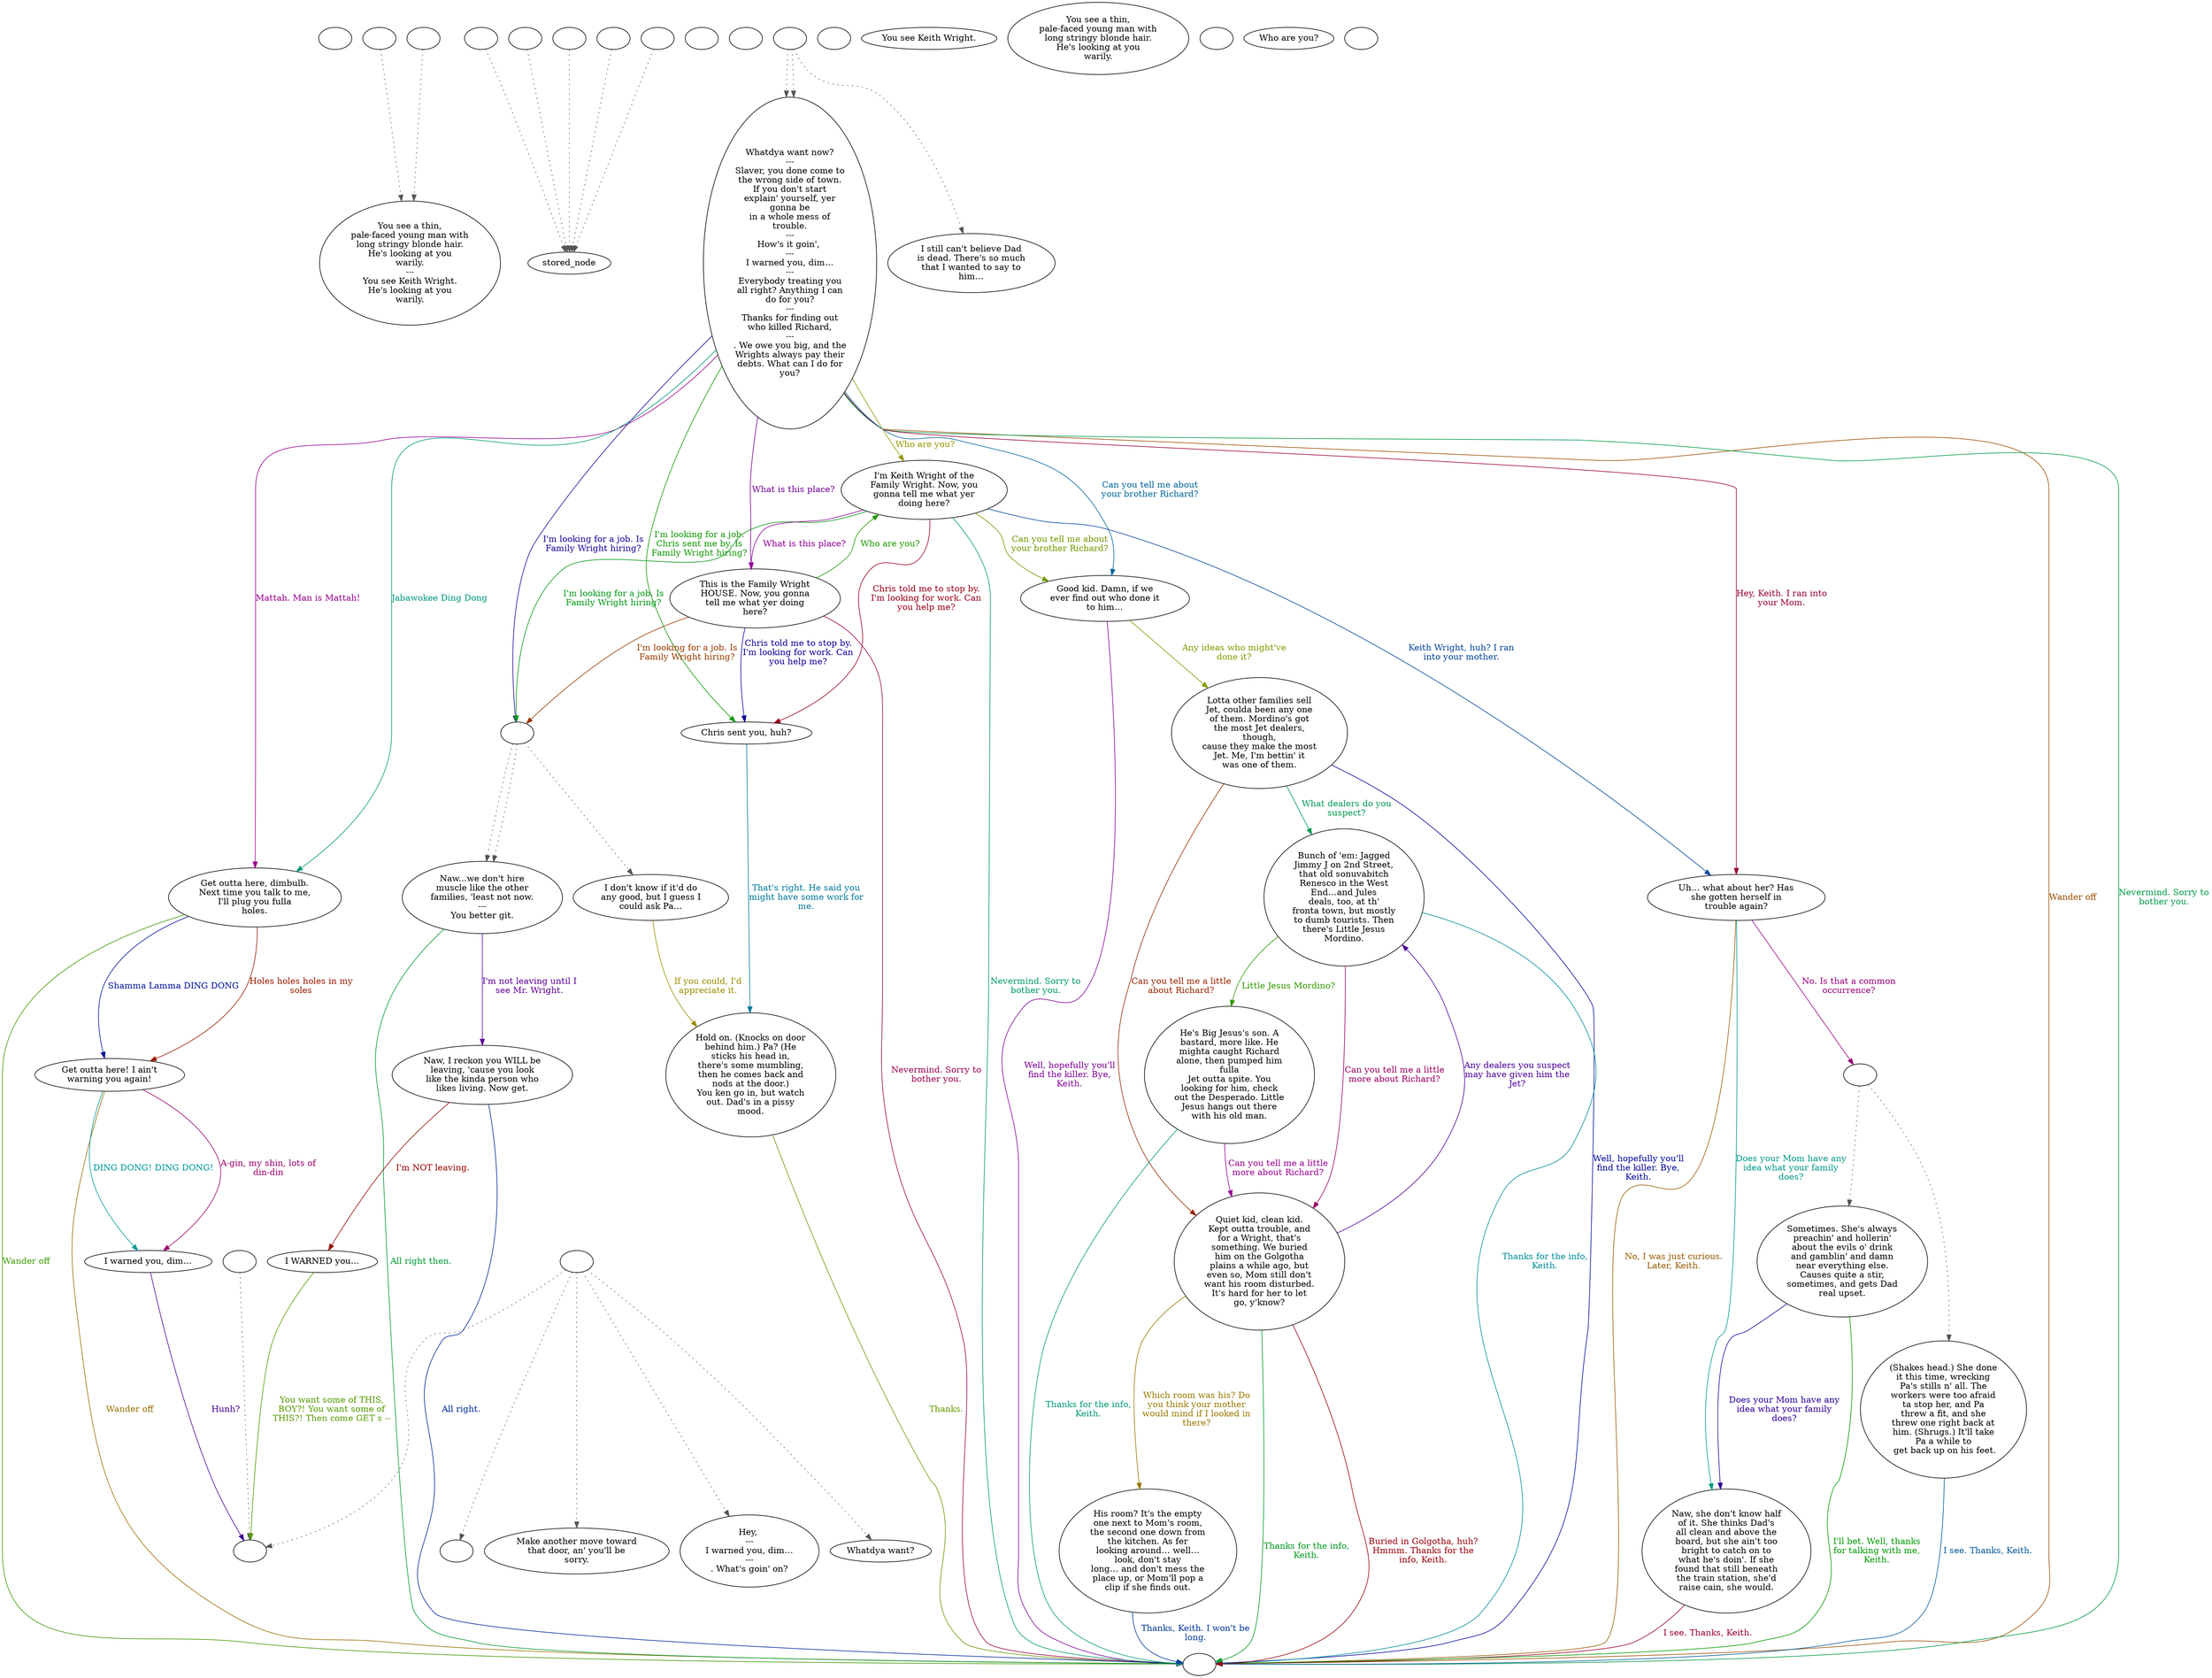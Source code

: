 digraph ncKeiWri {
  "checkPartyMembersNearDoor" [style=filled       fillcolor="#FFFFFF"       color="#000000"]
  "checkPartyMembersNearDoor" [label=""]
  "ChooseFromList" [style=filled       fillcolor="#FFFFFF"       color="#000000"]
  "ChooseFromList" [label="You see a thin,\npale-faced young man with\nlong stringy blonde hair.\nHe's looking at you\nwarily.\n---\nYou see Keith Wright.\nHe's looking at you\nwarily."]
  "CLICK_PREV" [style=filled       fillcolor="#FFFFFF"       color="#000000"]
  "CLICK_PREV" -> "ChooseFromList" [style=dotted color="#555555"]
  "CLICK_PREV" [label=""]
  "CLICK_0" [style=filled       fillcolor="#FFFFFF"       color="#000000"]
  "CLICK_0" -> "stored_node" [style=dotted color="#555555"]
  "CLICK_0" [label=""]
  "CLICK_1" [style=filled       fillcolor="#FFFFFF"       color="#000000"]
  "CLICK_1" -> "stored_node" [style=dotted color="#555555"]
  "CLICK_1" [label=""]
  "CLICK_2" [style=filled       fillcolor="#FFFFFF"       color="#000000"]
  "CLICK_2" -> "stored_node" [style=dotted color="#555555"]
  "CLICK_2" [label=""]
  "CLICK_3" [style=filled       fillcolor="#FFFFFF"       color="#000000"]
  "CLICK_3" -> "stored_node" [style=dotted color="#555555"]
  "CLICK_3" [label=""]
  "CLICK_4" [style=filled       fillcolor="#FFFFFF"       color="#000000"]
  "CLICK_4" -> "stored_node" [style=dotted color="#555555"]
  "CLICK_4" [label=""]
  "CLICK_MORE" [style=filled       fillcolor="#FFFFFF"       color="#000000"]
  "CLICK_MORE" -> "ChooseFromList" [style=dotted color="#555555"]
  "CLICK_MORE" [label=""]
  "start" [style=filled       fillcolor="#FFFFFF"       color="#000000"]
  "start" [label=""]
  "critter_p_proc" [style=filled       fillcolor="#FFFFFF"       color="#000000"]
  "critter_p_proc" [label=""]
  "pickup_p_proc" [style=filled       fillcolor="#FFFFFF"       color="#000000"]
  "pickup_p_proc" -> "Node998" [style=dotted color="#555555"]
  "pickup_p_proc" [label=""]
  "talk_p_proc" [style=filled       fillcolor="#FFFFFF"       color="#000000"]
  "talk_p_proc" -> "Node005" [style=dotted color="#555555"]
  "talk_p_proc" -> "Node006" [style=dotted color="#555555"]
  "talk_p_proc" -> "Node006" [style=dotted color="#555555"]
  "talk_p_proc" [label=""]
  "destroy_p_proc" [style=filled       fillcolor="#FFFFFF"       color="#000000"]
  "destroy_p_proc" [label=""]
  "look_at_p_proc" [style=filled       fillcolor="#FFFFFF"       color="#000000"]
  "look_at_p_proc" [label="You see Keith Wright."]
  "description_p_proc" [style=filled       fillcolor="#FFFFFF"       color="#000000"]
  "description_p_proc" [label="You see a thin,\npale-faced young man with\nlong stringy blonde hair.\nHe's looking at you\nwarily."]
  "use_skill_on_p_proc" [style=filled       fillcolor="#FFFFFF"       color="#000000"]
  "use_skill_on_p_proc" [label=""]
  "damage_p_proc" [style=filled       fillcolor="#FFFFFF"       color="#000000"]
  "damage_p_proc" [label="Who are you?"]
  "map_enter_p_proc" [style=filled       fillcolor="#FFFFFF"       color="#000000"]
  "map_enter_p_proc" [label=""]
  "timed_event_p_proc" [style=filled       fillcolor="#FFFFFF"       color="#000000"]
  "timed_event_p_proc" -> "Node004" [style=dotted color="#555555"]
  "timed_event_p_proc" -> "Node998" [style=dotted color="#555555"]
  "timed_event_p_proc" -> "Node003" [style=dotted color="#555555"]
  "timed_event_p_proc" -> "Node002" [style=dotted color="#555555"]
  "timed_event_p_proc" -> "Node001" [style=dotted color="#555555"]
  "timed_event_p_proc" [label=""]
  "Node998" [style=filled       fillcolor="#FFFFFF"       color="#000000"]
  "Node998" [label=""]
  "Node999" [style=filled       fillcolor="#FFFFFF"       color="#000000"]
  "Node999" [label=""]
  "Node001" [style=filled       fillcolor="#FFFFFF"       color="#000000"]
  "Node001" [label=""]
  "Node002" [style=filled       fillcolor="#FFFFFF"       color="#000000"]
  "Node002" [label="Whatdya want?"]
  "Node003" [style=filled       fillcolor="#FFFFFF"       color="#000000"]
  "Node003" [label="Hey, \n---\nI warned you, dim…\n---\n. What's goin' on?"]
  "Node004" [style=filled       fillcolor="#FFFFFF"       color="#000000"]
  "Node004" [label="Make another move toward\nthat door, an' you'll be\nsorry."]
  "Node005" [style=filled       fillcolor="#FFFFFF"       color="#000000"]
  "Node005" [label="I still can't believe Dad\nis dead. There's so much\nthat I wanted to say to\nhim…"]
  "Node006" [style=filled       fillcolor="#FFFFFF"       color="#000000"]
  "Node006" [label="Whatdya want now?\n---\nSlaver, you done come to\nthe wrong side of town.\nIf you don't start\nexplain' yourself, yer\ngonna be\nin a whole mess of\ntrouble.\n---\nHow's it goin', \n---\nI warned you, dim…\n---\nEverybody treating you\nall right? Anything I can\ndo for you?\n---\nThanks for finding out\nwho killed Richard,\n---\n. We owe you big, and the\nWrights always pay their\ndebts. What can I do for\nyou?"]
  "Node006" -> "Node007" [label="Mattah. Man is Mattah!" color="#99008B" fontcolor="#99008B"]
  "Node006" -> "Node007" [label="Jabawokee Ding Dong" color="#00997A" fontcolor="#00997A"]
  "Node006" -> "Node999" [label="Wander off" color="#994D00" fontcolor="#994D00"]
  "Node006" -> "Node990" [label="I'm looking for a job. Is\nFamily Wright hiring?" color="#210099" fontcolor="#210099"]
  "Node006" -> "Node012" [label="I'm looking for a job.\nChris sent me by. Is\nFamily Wright hiring?" color="#0C9900" fontcolor="#0C9900"]
  "Node006" -> "Node017" [label="Hey, Keith. I ran into\nyour Mom." color="#990039" fontcolor="#990039"]
  "Node006" -> "Node021" [label="Can you tell me about\nyour brother Richard?" color="#006599" fontcolor="#006599"]
  "Node006" -> "Node010" [label="Who are you?" color="#929900" fontcolor="#929900"]
  "Node006" -> "Node011" [label="What is this place?" color="#740099" fontcolor="#740099"]
  "Node006" -> "Node999" [label="Nevermind. Sorry to\nbother you." color="#009947" fontcolor="#009947"]
  "Node007" [style=filled       fillcolor="#FFFFFF"       color="#000000"]
  "Node007" [label="Get outta here, dimbulb.\nNext time you talk to me,\nI'll plug you fulla\nholes."]
  "Node007" -> "Node008" [label="Holes holes holes in my\nsoles" color="#991A00" fontcolor="#991A00"]
  "Node007" -> "Node008" [label="Shamma Lamma DING DONG" color="#001299" fontcolor="#001299"]
  "Node007" -> "Node999" [label="Wander off" color="#3F9900" fontcolor="#3F9900"]
  "Node008" [style=filled       fillcolor="#FFFFFF"       color="#000000"]
  "Node008" [label="Get outta here! I ain't\nwarning you again!"]
  "Node008" -> "Node009" [label="A-gin, my shin, lots of\ndin-din" color="#99006C" fontcolor="#99006C"]
  "Node008" -> "Node009" [label="DING DONG! DING DONG!" color="#009899" fontcolor="#009899"]
  "Node008" -> "Node999" [label="Wander off" color="#996D00" fontcolor="#996D00"]
  "Node009" [style=filled       fillcolor="#FFFFFF"       color="#000000"]
  "Node009" [label="I warned you, dim…"]
  "Node009" -> "Node998" [label="Hunh?" color="#400099" fontcolor="#400099"]
  "Node010" [style=filled       fillcolor="#FFFFFF"       color="#000000"]
  "Node010" [label="I'm Keith Wright of the\nFamily Wright. Now, you\ngonna tell me what yer\ndoing here?"]
  "Node010" -> "Node990" [label="I'm looking for a job. Is\nFamily Wright hiring?" color="#009914" fontcolor="#009914"]
  "Node010" -> "Node012" [label="Chris told me to stop by.\nI'm looking for work. Can\nyou help me?" color="#990019" fontcolor="#990019"]
  "Node010" -> "Node017" [label="Keith Wright, huh? I ran\ninto your mother." color="#004699" fontcolor="#004699"]
  "Node010" -> "Node021" [label="Can you tell me about\nyour brother Richard?" color="#729900" fontcolor="#729900"]
  "Node010" -> "Node011" [label="What is this place?" color="#930099" fontcolor="#930099"]
  "Node010" -> "Node999" [label="Nevermind. Sorry to\nbother you." color="#009967" fontcolor="#009967"]
  "Node011" [style=filled       fillcolor="#FFFFFF"       color="#000000"]
  "Node011" [label="This is the Family Wright\nHOUSE. Now, you gonna\ntell me what yer doing\nhere?"]
  "Node011" -> "Node990" [label="I'm looking for a job. Is\nFamily Wright hiring?" color="#993A00" fontcolor="#993A00"]
  "Node011" -> "Node012" [label="Chris told me to stop by.\nI'm looking for work. Can\nyou help me?" color="#0D0099" fontcolor="#0D0099"]
  "Node011" -> "Node010" [label="Who are you?" color="#1F9900" fontcolor="#1F9900"]
  "Node011" -> "Node999" [label="Nevermind. Sorry to\nbother you." color="#99004C" fontcolor="#99004C"]
  "Node012" [style=filled       fillcolor="#FFFFFF"       color="#000000"]
  "Node012" [label="Chris sent you, huh?"]
  "Node012" -> "Node026" [label="That's right. He said you\nmight have some work for\nme." color="#007999" fontcolor="#007999"]
  "Node013" [style=filled       fillcolor="#FFFFFF"       color="#000000"]
  "Node013" [label="I don't know if it'd do\nany good, but I guess I\ncould ask Pa…"]
  "Node013" -> "Node026" [label="If you could, I'd\nappreciate it." color="#998D00" fontcolor="#998D00"]
  "Node014" [style=filled       fillcolor="#FFFFFF"       color="#000000"]
  "Node014" [label="Naw...we don't hire\nmuscle like the other\nfamilies, 'least not now.\n---\nYou better git."]
  "Node014" -> "Node015" [label="I'm not leaving until I\nsee Mr. Wright." color="#600099" fontcolor="#600099"]
  "Node014" -> "Node999" [label="All right then." color="#009933" fontcolor="#009933"]
  "Node015" [style=filled       fillcolor="#FFFFFF"       color="#000000"]
  "Node015" [label="Naw, I reckon you WILL be\nleaving, 'cause you look\nlike the kinda person who\nlikes living. Now get."]
  "Node015" -> "Node016" [label="I'm NOT leaving." color="#990700" fontcolor="#990700"]
  "Node015" -> "Node999" [label="All right." color="#002699" fontcolor="#002699"]
  "Node016" [style=filled       fillcolor="#FFFFFF"       color="#000000"]
  "Node016" [label="I WARNED you…"]
  "Node016" -> "Node998" [label="You want some of THIS,\nBOY?! You want some of\nTHIS?! Then come GET s --" color="#539900" fontcolor="#539900"]
  "Node017" [style=filled       fillcolor="#FFFFFF"       color="#000000"]
  "Node017" [label="Uh… what about her? Has\nshe gotten herself in\ntrouble again?"]
  "Node017" -> "Node989" [label="No. Is that a common\noccurrence?" color="#99007F" fontcolor="#99007F"]
  "Node017" -> "Node019" [label="Does your Mom have any\nidea what your family\ndoes?" color="#009986" fontcolor="#009986"]
  "Node017" -> "Node999" [label="No, I was just curious.\nLater, Keith." color="#995900" fontcolor="#995900"]
  "Node018" [style=filled       fillcolor="#FFFFFF"       color="#000000"]
  "Node018" [label="Sometimes. She's always\npreachin' and hollerin'\nabout the evils o' drink\nand gamblin' and damn\nnear everything else.\nCauses quite a stir,\nsometimes, and gets Dad\nreal upset."]
  "Node018" -> "Node019" [label="Does your Mom have any\nidea what your family\ndoes?" color="#2D0099" fontcolor="#2D0099"]
  "Node018" -> "Node999" [label="I'll bet. Well, thanks\nfor talking with me,\nKeith." color="#009900" fontcolor="#009900"]
  "Node019" [style=filled       fillcolor="#FFFFFF"       color="#000000"]
  "Node019" [label="Naw, she don't know half\nof it. She thinks Dad's\nall clean and above the\nboard, but she ain't too\nbright to catch on to\nwhat he's doin'. If she\nfound that still beneath\nthe train station, she'd\nraise cain, she would."]
  "Node019" -> "Node999" [label="I see. Thanks, Keith." color="#99002C" fontcolor="#99002C"]
  "Node020" [style=filled       fillcolor="#FFFFFF"       color="#000000"]
  "Node020" [label="(Shakes head.) She done\nit this time, wrecking\nPa's stills n' all. The\nworkers were too afraid\nta stop her, and Pa\nthrew a fit, and she\nthrew one right back at\nhim. (Shrugs.) It'll take\nPa a while to\n get back up on his feet."]
  "Node020" -> "Node999" [label="I see. Thanks, Keith." color="#005999" fontcolor="#005999"]
  "Node021" [style=filled       fillcolor="#FFFFFF"       color="#000000"]
  "Node021" [label="Good kid. Damn, if we\never find out who done it\nto him…"]
  "Node021" -> "Node022" [label="Any ideas who might've\ndone it?" color="#869900" fontcolor="#869900"]
  "Node021" -> "Node999" [label="Well, hopefully you'll\nfind the killer. Bye,\nKeith." color="#800099" fontcolor="#800099"]
  "Node022" [style=filled       fillcolor="#FFFFFF"       color="#000000"]
  "Node022" [label="Lotta other families sell\nJet, coulda been any one\nof them. Mordino's got\nthe most Jet dealers,\nthough,\ncause they make the most\nJet. Me, I'm bettin' it\nwas one of them."]
  "Node022" -> "Node023" [label="What dealers do you\nsuspect?" color="#009953" fontcolor="#009953"]
  "Node022" -> "Node024" [label="Can you tell me a little\nabout Richard?" color="#992600" fontcolor="#992600"]
  "Node022" -> "Node999" [label="Well, hopefully you'll\nfind the killer. Bye,\nKeith." color="#000699" fontcolor="#000699"]
  "Node023" [style=filled       fillcolor="#FFFFFF"       color="#000000"]
  "Node023" [label="Bunch of 'em: Jagged\nJimmy J on 2nd Street,\nthat old sonuvabitch\nRenesco in the West\nEnd…and Jules\ndeals, too, at th'\nfronta town, but mostly\nto dumb tourists. Then\nthere's Little Jesus\nMordino."]
  "Node023" -> "Node027" [label="Little Jesus Mordino?" color="#339900" fontcolor="#339900"]
  "Node023" -> "Node024" [label="Can you tell me a little\nmore about Richard?" color="#990060" fontcolor="#990060"]
  "Node023" -> "Node999" [label="Thanks for the info,\nKeith." color="#008C99" fontcolor="#008C99"]
  "Node024" [style=filled       fillcolor="#FFFFFF"       color="#000000"]
  "Node024" [label="Quiet kid, clean kid.\nKept outta trouble, and\nfor a Wright, that's\nsomething. We buried\nhim on the Golgotha\nplains a while ago, but\neven so, Mom still don't\nwant his room disturbed.\nIt's hard for her to let\ngo, y'know?"]
  "Node024" -> "Node025" [label="Which room was his? Do\nyou think your mother\nwould mind if I looked in\nthere?" color="#997900" fontcolor="#997900"]
  "Node024" -> "Node023" [label="Any dealers you suspect\nmay have given him the\nJet?" color="#4C0099" fontcolor="#4C0099"]
  "Node024" -> "Node999" [label="Thanks for the info,\nKeith." color="#009920" fontcolor="#009920"]
  "Node024" -> "Node999" [label="Buried in Golgotha, huh?\nHmmm. Thanks for the\ninfo, Keith." color="#99000D" fontcolor="#99000D"]
  "Node025" [style=filled       fillcolor="#FFFFFF"       color="#000000"]
  "Node025" [label="His room? It's the empty\none next to Mom's room,\nthe second one down from\nthe kitchen. As fer\nlooking around… well…\nlook, don't stay\nlong… and don't mess the\nplace up, or Mom'll pop a\nclip if she finds out."]
  "Node025" -> "Node999" [label="Thanks, Keith. I won't be\nlong." color="#003999" fontcolor="#003999"]
  "Node026" [style=filled       fillcolor="#FFFFFF"       color="#000000"]
  "Node026" [label="Hold on. (Knocks on door\nbehind him.) Pa? (He\nsticks his head in,\nthere's some mumbling,\nthen he comes back and\nnods at the door.)\nYou ken go in, but watch\nout. Dad's in a pissy\nmood."]
  "Node026" -> "Node999" [label="Thanks." color="#669900" fontcolor="#669900"]
  "Node027" [style=filled       fillcolor="#FFFFFF"       color="#000000"]
  "Node027" [label="He's Big Jesus's son. A\nbastard, more like. He\nmighta caught Richard\nalone, then pumped him\nfulla\nJet outta spite. You\nlooking for him, check\nout the Desperado. Little\nJesus hangs out there\nwith his old man."]
  "Node027" -> "Node024" [label="Can you tell me a little\nmore about Richard?" color="#990093" fontcolor="#990093"]
  "Node027" -> "Node999" [label="Thanks for the info,\nKeith." color="#009973" fontcolor="#009973"]
  "Node990" [style=filled       fillcolor="#FFFFFF"       color="#000000"]
  "Node990" -> "Node014" [style=dotted color="#555555"]
  "Node990" -> "Node013" [style=dotted color="#555555"]
  "Node990" -> "Node014" [style=dotted color="#555555"]
  "Node990" [label=""]
  "Node989" [style=filled       fillcolor="#FFFFFF"       color="#000000"]
  "Node989" -> "Node020" [style=dotted color="#555555"]
  "Node989" -> "Node018" [style=dotted color="#555555"]
  "Node989" [label=""]
}